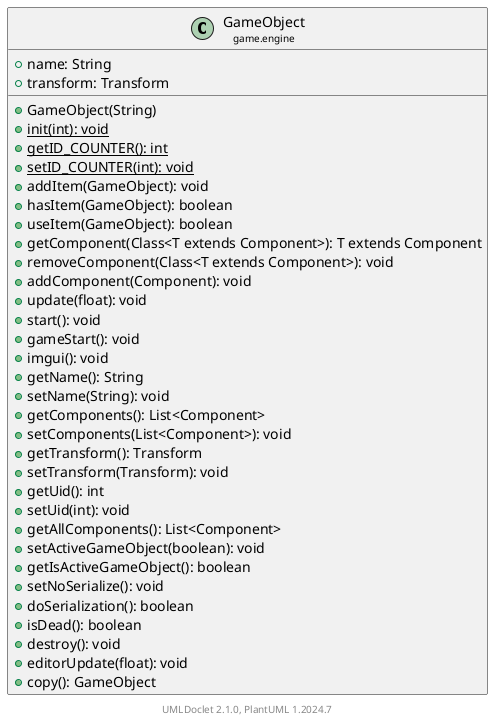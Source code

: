 @startuml
    set namespaceSeparator none
    hide empty fields
    hide empty methods

    class "<size:14>GameObject\n<size:10>game.engine" as game.engine.GameObject [[GameObject.html]] {
        +name: String
        +transform: Transform
        +GameObject(String)
        {static} +init(int): void
        {static} +getID_COUNTER(): int
        {static} +setID_COUNTER(int): void
        +addItem(GameObject): void
        +hasItem(GameObject): boolean
        +useItem(GameObject): boolean
        +getComponent(Class<T extends Component>): T extends Component
        +removeComponent(Class<T extends Component>): void
        +addComponent(Component): void
        +update(float): void
        +start(): void
        +gameStart(): void
        +imgui(): void
        +getName(): String
        +setName(String): void
        +getComponents(): List<Component>
        +setComponents(List<Component>): void
        +getTransform(): Transform
        +setTransform(Transform): void
        +getUid(): int
        +setUid(int): void
        +getAllComponents(): List<Component>
        +setActiveGameObject(boolean): void
        +getIsActiveGameObject(): boolean
        +setNoSerialize(): void
        +doSerialization(): boolean
        +isDead(): boolean
        +destroy(): void
        +editorUpdate(float): void
        +copy(): GameObject
    }

    center footer UMLDoclet 2.1.0, PlantUML %version()
@enduml
